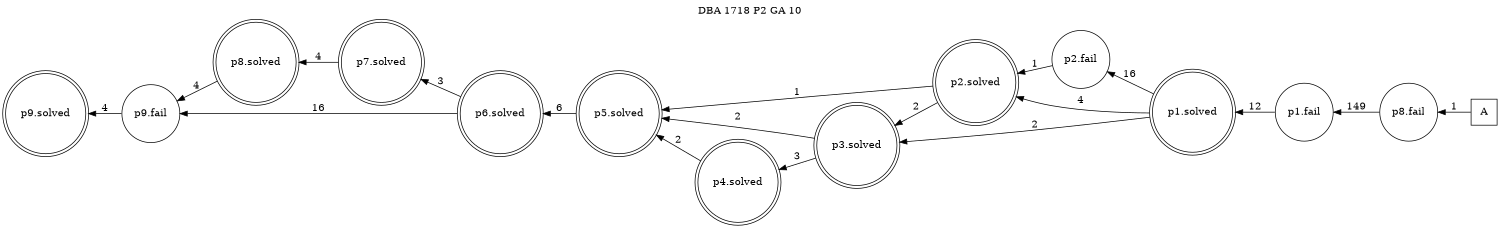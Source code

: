 digraph DBA_1718_P2_GA_10 {
labelloc="tl"
label= " DBA 1718 P2 GA 10 "
rankdir="RL";
graph [ size=" 10 , 10 !"]

"A" [shape="square" label="A"]
"p8.fail" [shape="circle" label="p8.fail"]
"p1.fail" [shape="circle" label="p1.fail"]
"p1.solved" [shape="doublecircle" label="p1.solved"]
"p2.fail" [shape="circle" label="p2.fail"]
"p2.solved" [shape="doublecircle" label="p2.solved"]
"p3.solved" [shape="doublecircle" label="p3.solved"]
"p5.solved" [shape="doublecircle" label="p5.solved"]
"p6.solved" [shape="doublecircle" label="p6.solved"]
"p4.solved" [shape="doublecircle" label="p4.solved"]
"p7.solved" [shape="doublecircle" label="p7.solved"]
"p8.solved" [shape="doublecircle" label="p8.solved"]
"p9.fail" [shape="circle" label="p9.fail"]
"p9.solved" [shape="doublecircle" label="p9.solved"]
"A" -> "p8.fail" [ label=1]
"p8.fail" -> "p1.fail" [ label=149]
"p1.fail" -> "p1.solved" [ label=12]
"p1.solved" -> "p2.fail" [ label=16]
"p1.solved" -> "p2.solved" [ label=4]
"p1.solved" -> "p3.solved" [ label=2]
"p2.fail" -> "p2.solved" [ label=1]
"p2.solved" -> "p3.solved" [ label=2]
"p2.solved" -> "p5.solved" [ label=1]
"p3.solved" -> "p5.solved" [ label=2]
"p3.solved" -> "p4.solved" [ label=3]
"p5.solved" -> "p6.solved" [ label=6]
"p6.solved" -> "p7.solved" [ label=3]
"p6.solved" -> "p9.fail" [ label=16]
"p4.solved" -> "p5.solved" [ label=2]
"p7.solved" -> "p8.solved" [ label=4]
"p8.solved" -> "p9.fail" [ label=4]
"p9.fail" -> "p9.solved" [ label=4]
}
